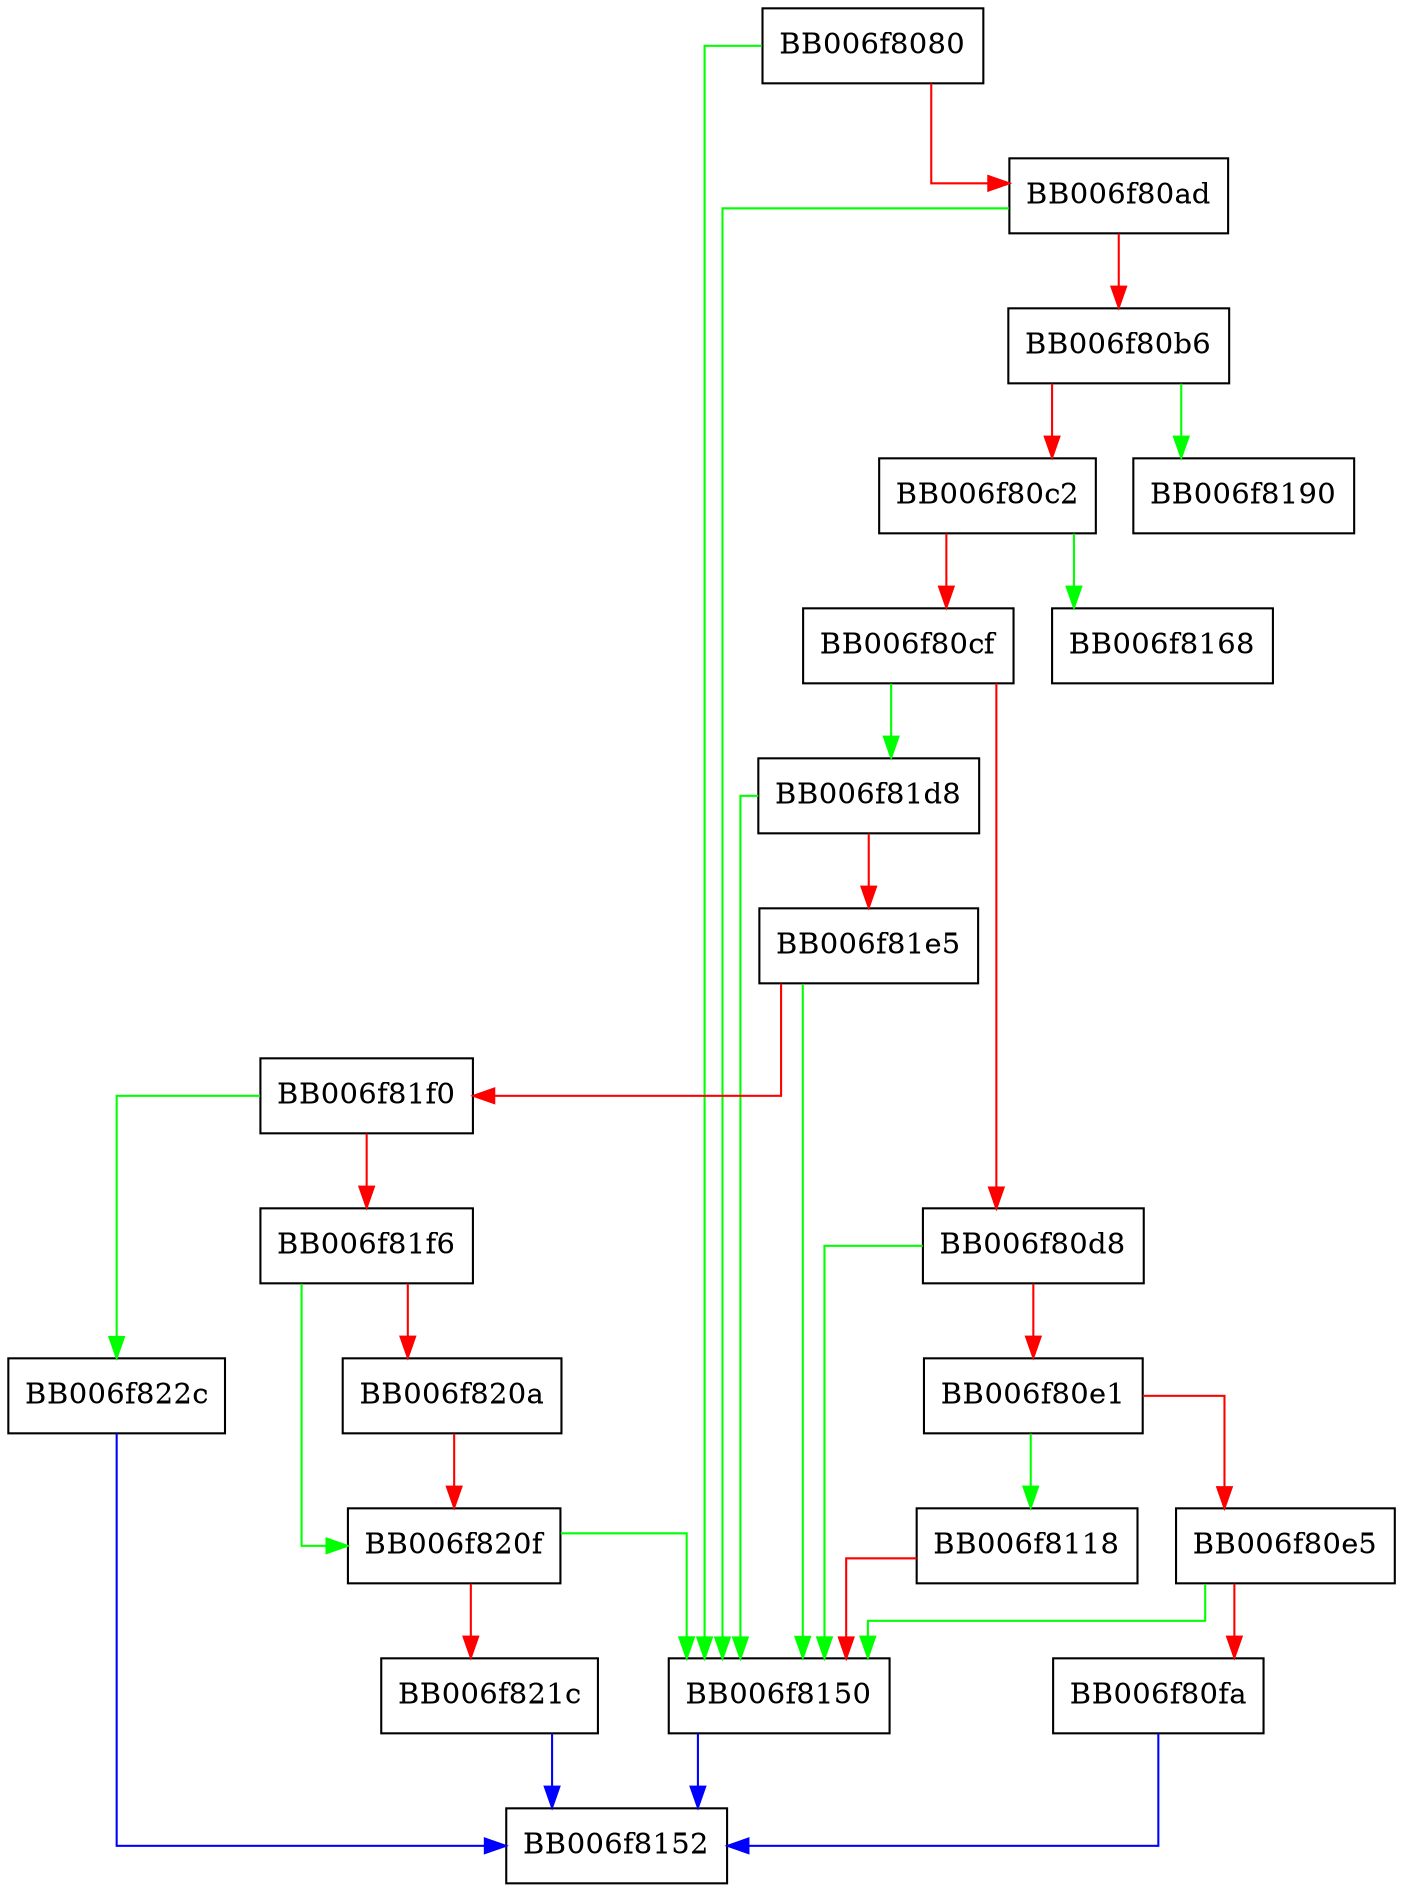 digraph rsa_sign {
  node [shape="box"];
  graph [splines=ortho];
  BB006f8080 -> BB006f8150 [color="green"];
  BB006f8080 -> BB006f80ad [color="red"];
  BB006f80ad -> BB006f8150 [color="green"];
  BB006f80ad -> BB006f80b6 [color="red"];
  BB006f80b6 -> BB006f8190 [color="green"];
  BB006f80b6 -> BB006f80c2 [color="red"];
  BB006f80c2 -> BB006f8168 [color="green"];
  BB006f80c2 -> BB006f80cf [color="red"];
  BB006f80cf -> BB006f81d8 [color="green"];
  BB006f80cf -> BB006f80d8 [color="red"];
  BB006f80d8 -> BB006f8150 [color="green"];
  BB006f80d8 -> BB006f80e1 [color="red"];
  BB006f80e1 -> BB006f8118 [color="green"];
  BB006f80e1 -> BB006f80e5 [color="red"];
  BB006f80e5 -> BB006f8150 [color="green"];
  BB006f80e5 -> BB006f80fa [color="red"];
  BB006f80fa -> BB006f8152 [color="blue"];
  BB006f8118 -> BB006f8150 [color="red"];
  BB006f8150 -> BB006f8152 [color="blue"];
  BB006f81d8 -> BB006f8150 [color="green"];
  BB006f81d8 -> BB006f81e5 [color="red"];
  BB006f81e5 -> BB006f8150 [color="green"];
  BB006f81e5 -> BB006f81f0 [color="red"];
  BB006f81f0 -> BB006f822c [color="green"];
  BB006f81f0 -> BB006f81f6 [color="red"];
  BB006f81f6 -> BB006f820f [color="green"];
  BB006f81f6 -> BB006f820a [color="red"];
  BB006f820a -> BB006f820f [color="red"];
  BB006f820f -> BB006f8150 [color="green"];
  BB006f820f -> BB006f821c [color="red"];
  BB006f821c -> BB006f8152 [color="blue"];
  BB006f822c -> BB006f8152 [color="blue"];
}